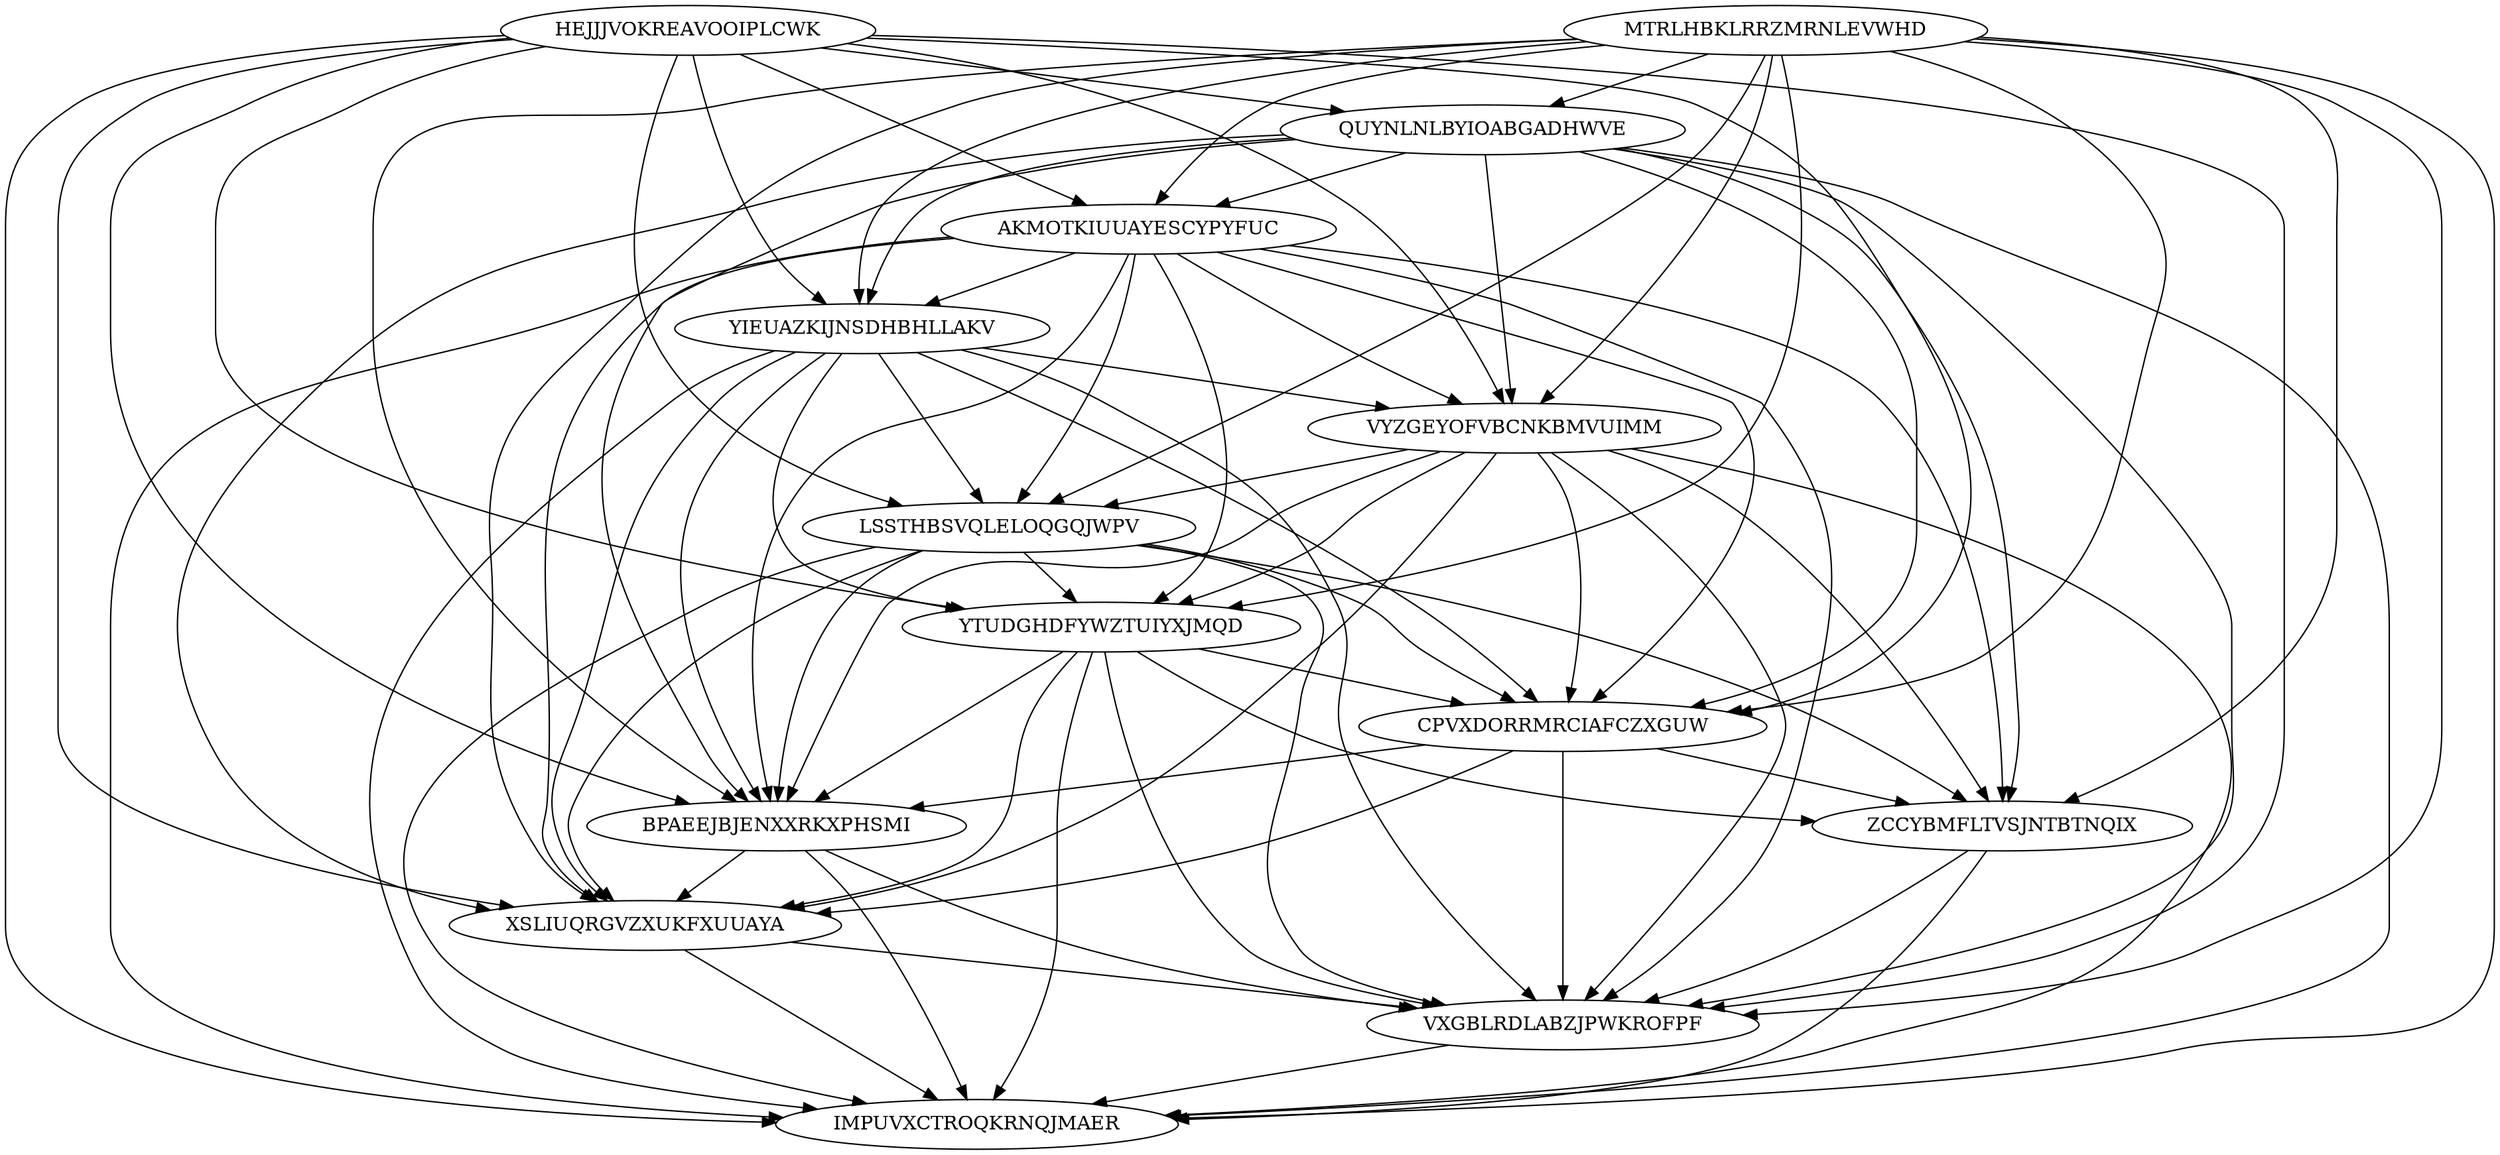 digraph N14M83 {
	HEJJJVOKREAVOOIPLCWK	[Weight=13];
	MTRLHBKLRRZMRNLEVWHD	[Weight=11];
	QUYNLNLBYIOABGADHWVE	[Weight=11];
	AKMOTKIUUAYESCYPYFUC	[Weight=15];
	YIEUAZKIJNSDHBHLLAKV	[Weight=10];
	VYZGEYOFVBCNKBMVUIMM	[Weight=14];
	LSSTHBSVQLELOQGQJWPV	[Weight=11];
	YTUDGHDFYWZTUIYXJMQD	[Weight=15];
	CPVXDORRMRCIAFCZXGUW	[Weight=12];
	BPAEEJBJENXXRKXPHSMI	[Weight=13];
	XSLIUQRGVZXUKFXUUAYA	[Weight=17];
	ZCCYBMFLTVSJNTBTNQIX	[Weight=17];
	VXGBLRDLABZJPWKROFPF	[Weight=11];
	IMPUVXCTROQKRNQJMAER	[Weight=15];
	MTRLHBKLRRZMRNLEVWHD -> XSLIUQRGVZXUKFXUUAYA [Weight=12];
	XSLIUQRGVZXUKFXUUAYA -> IMPUVXCTROQKRNQJMAER [Weight=10];
	AKMOTKIUUAYESCYPYFUC -> VYZGEYOFVBCNKBMVUIMM [Weight=11];
	VYZGEYOFVBCNKBMVUIMM -> VXGBLRDLABZJPWKROFPF [Weight=15];
	HEJJJVOKREAVOOIPLCWK -> CPVXDORRMRCIAFCZXGUW [Weight=15];
	AKMOTKIUUAYESCYPYFUC -> IMPUVXCTROQKRNQJMAER [Weight=11];
	QUYNLNLBYIOABGADHWVE -> XSLIUQRGVZXUKFXUUAYA [Weight=11];
	LSSTHBSVQLELOQGQJWPV -> XSLIUQRGVZXUKFXUUAYA [Weight=19];
	CPVXDORRMRCIAFCZXGUW -> VXGBLRDLABZJPWKROFPF [Weight=11];
	AKMOTKIUUAYESCYPYFUC -> YIEUAZKIJNSDHBHLLAKV [Weight=11];
	YIEUAZKIJNSDHBHLLAKV -> CPVXDORRMRCIAFCZXGUW [Weight=11];
	QUYNLNLBYIOABGADHWVE -> AKMOTKIUUAYESCYPYFUC [Weight=13];
	AKMOTKIUUAYESCYPYFUC -> CPVXDORRMRCIAFCZXGUW [Weight=18];
	LSSTHBSVQLELOQGQJWPV -> ZCCYBMFLTVSJNTBTNQIX [Weight=16];
	HEJJJVOKREAVOOIPLCWK -> XSLIUQRGVZXUKFXUUAYA [Weight=11];
	LSSTHBSVQLELOQGQJWPV -> YTUDGHDFYWZTUIYXJMQD [Weight=10];
	YIEUAZKIJNSDHBHLLAKV -> YTUDGHDFYWZTUIYXJMQD [Weight=12];
	MTRLHBKLRRZMRNLEVWHD -> YIEUAZKIJNSDHBHLLAKV [Weight=17];
	HEJJJVOKREAVOOIPLCWK -> AKMOTKIUUAYESCYPYFUC [Weight=12];
	HEJJJVOKREAVOOIPLCWK -> VYZGEYOFVBCNKBMVUIMM [Weight=10];
	AKMOTKIUUAYESCYPYFUC -> XSLIUQRGVZXUKFXUUAYA [Weight=10];
	MTRLHBKLRRZMRNLEVWHD -> QUYNLNLBYIOABGADHWVE [Weight=15];
	CPVXDORRMRCIAFCZXGUW -> XSLIUQRGVZXUKFXUUAYA [Weight=12];
	CPVXDORRMRCIAFCZXGUW -> ZCCYBMFLTVSJNTBTNQIX [Weight=20];
	MTRLHBKLRRZMRNLEVWHD -> CPVXDORRMRCIAFCZXGUW [Weight=14];
	HEJJJVOKREAVOOIPLCWK -> QUYNLNLBYIOABGADHWVE [Weight=17];
	MTRLHBKLRRZMRNLEVWHD -> LSSTHBSVQLELOQGQJWPV [Weight=10];
	QUYNLNLBYIOABGADHWVE -> IMPUVXCTROQKRNQJMAER [Weight=12];
	YIEUAZKIJNSDHBHLLAKV -> LSSTHBSVQLELOQGQJWPV [Weight=14];
	QUYNLNLBYIOABGADHWVE -> CPVXDORRMRCIAFCZXGUW [Weight=16];
	MTRLHBKLRRZMRNLEVWHD -> AKMOTKIUUAYESCYPYFUC [Weight=13];
	YTUDGHDFYWZTUIYXJMQD -> IMPUVXCTROQKRNQJMAER [Weight=16];
	CPVXDORRMRCIAFCZXGUW -> BPAEEJBJENXXRKXPHSMI [Weight=12];
	VYZGEYOFVBCNKBMVUIMM -> LSSTHBSVQLELOQGQJWPV [Weight=16];
	YIEUAZKIJNSDHBHLLAKV -> VYZGEYOFVBCNKBMVUIMM [Weight=17];
	AKMOTKIUUAYESCYPYFUC -> YTUDGHDFYWZTUIYXJMQD [Weight=18];
	QUYNLNLBYIOABGADHWVE -> VYZGEYOFVBCNKBMVUIMM [Weight=10];
	QUYNLNLBYIOABGADHWVE -> ZCCYBMFLTVSJNTBTNQIX [Weight=13];
	MTRLHBKLRRZMRNLEVWHD -> IMPUVXCTROQKRNQJMAER [Weight=15];
	YIEUAZKIJNSDHBHLLAKV -> XSLIUQRGVZXUKFXUUAYA [Weight=14];
	AKMOTKIUUAYESCYPYFUC -> ZCCYBMFLTVSJNTBTNQIX [Weight=16];
	XSLIUQRGVZXUKFXUUAYA -> VXGBLRDLABZJPWKROFPF [Weight=17];
	AKMOTKIUUAYESCYPYFUC -> BPAEEJBJENXXRKXPHSMI [Weight=13];
	QUYNLNLBYIOABGADHWVE -> YIEUAZKIJNSDHBHLLAKV [Weight=13];
	HEJJJVOKREAVOOIPLCWK -> LSSTHBSVQLELOQGQJWPV [Weight=15];
	LSSTHBSVQLELOQGQJWPV -> VXGBLRDLABZJPWKROFPF [Weight=19];
	HEJJJVOKREAVOOIPLCWK -> BPAEEJBJENXXRKXPHSMI [Weight=15];
	VYZGEYOFVBCNKBMVUIMM -> ZCCYBMFLTVSJNTBTNQIX [Weight=17];
	ZCCYBMFLTVSJNTBTNQIX -> IMPUVXCTROQKRNQJMAER [Weight=13];
	YIEUAZKIJNSDHBHLLAKV -> VXGBLRDLABZJPWKROFPF [Weight=15];
	MTRLHBKLRRZMRNLEVWHD -> VYZGEYOFVBCNKBMVUIMM [Weight=13];
	HEJJJVOKREAVOOIPLCWK -> VXGBLRDLABZJPWKROFPF [Weight=12];
	MTRLHBKLRRZMRNLEVWHD -> BPAEEJBJENXXRKXPHSMI [Weight=13];
	BPAEEJBJENXXRKXPHSMI -> VXGBLRDLABZJPWKROFPF [Weight=15];
	YIEUAZKIJNSDHBHLLAKV -> BPAEEJBJENXXRKXPHSMI [Weight=12];
	ZCCYBMFLTVSJNTBTNQIX -> VXGBLRDLABZJPWKROFPF [Weight=12];
	HEJJJVOKREAVOOIPLCWK -> YIEUAZKIJNSDHBHLLAKV [Weight=16];
	QUYNLNLBYIOABGADHWVE -> BPAEEJBJENXXRKXPHSMI [Weight=14];
	YTUDGHDFYWZTUIYXJMQD -> XSLIUQRGVZXUKFXUUAYA [Weight=16];
	HEJJJVOKREAVOOIPLCWK -> YTUDGHDFYWZTUIYXJMQD [Weight=14];
	VYZGEYOFVBCNKBMVUIMM -> XSLIUQRGVZXUKFXUUAYA [Weight=12];
	HEJJJVOKREAVOOIPLCWK -> IMPUVXCTROQKRNQJMAER [Weight=20];
	VYZGEYOFVBCNKBMVUIMM -> BPAEEJBJENXXRKXPHSMI [Weight=17];
	VYZGEYOFVBCNKBMVUIMM -> IMPUVXCTROQKRNQJMAER [Weight=14];
	MTRLHBKLRRZMRNLEVWHD -> ZCCYBMFLTVSJNTBTNQIX [Weight=19];
	QUYNLNLBYIOABGADHWVE -> VXGBLRDLABZJPWKROFPF [Weight=18];
	YTUDGHDFYWZTUIYXJMQD -> BPAEEJBJENXXRKXPHSMI [Weight=19];
	LSSTHBSVQLELOQGQJWPV -> BPAEEJBJENXXRKXPHSMI [Weight=19];
	MTRLHBKLRRZMRNLEVWHD -> YTUDGHDFYWZTUIYXJMQD [Weight=18];
	YTUDGHDFYWZTUIYXJMQD -> VXGBLRDLABZJPWKROFPF [Weight=20];
	LSSTHBSVQLELOQGQJWPV -> CPVXDORRMRCIAFCZXGUW [Weight=17];
	YIEUAZKIJNSDHBHLLAKV -> IMPUVXCTROQKRNQJMAER [Weight=13];
	BPAEEJBJENXXRKXPHSMI -> XSLIUQRGVZXUKFXUUAYA [Weight=13];
	AKMOTKIUUAYESCYPYFUC -> VXGBLRDLABZJPWKROFPF [Weight=17];
	LSSTHBSVQLELOQGQJWPV -> IMPUVXCTROQKRNQJMAER [Weight=18];
	AKMOTKIUUAYESCYPYFUC -> LSSTHBSVQLELOQGQJWPV [Weight=11];
	VXGBLRDLABZJPWKROFPF -> IMPUVXCTROQKRNQJMAER [Weight=12];
	VYZGEYOFVBCNKBMVUIMM -> CPVXDORRMRCIAFCZXGUW [Weight=14];
	YTUDGHDFYWZTUIYXJMQD -> ZCCYBMFLTVSJNTBTNQIX [Weight=11];
	BPAEEJBJENXXRKXPHSMI -> IMPUVXCTROQKRNQJMAER [Weight=15];
	YTUDGHDFYWZTUIYXJMQD -> CPVXDORRMRCIAFCZXGUW [Weight=14];
	MTRLHBKLRRZMRNLEVWHD -> VXGBLRDLABZJPWKROFPF [Weight=11];
	VYZGEYOFVBCNKBMVUIMM -> YTUDGHDFYWZTUIYXJMQD [Weight=14];
}
